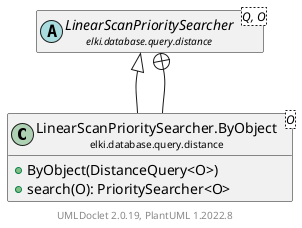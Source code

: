 @startuml
    remove .*\.(Instance|Par|Parameterizer|Factory)$
    set namespaceSeparator none
    hide empty fields
    hide empty methods

    class "<size:14>LinearScanPrioritySearcher.ByObject\n<size:10>elki.database.query.distance" as elki.database.query.distance.LinearScanPrioritySearcher.ByObject<O> [[LinearScanPrioritySearcher.ByObject.html]] {
        +ByObject(DistanceQuery<O>)
        +search(O): PrioritySearcher<O>
    }

    abstract class "<size:14>LinearScanPrioritySearcher\n<size:10>elki.database.query.distance" as elki.database.query.distance.LinearScanPrioritySearcher<Q, O> [[LinearScanPrioritySearcher.html]]
    abstract class "<size:14>LinearScanPrioritySearcher\n<size:10>elki.database.query.distance" as elki.database.query.distance.LinearScanPrioritySearcher<Q, O> [[LinearScanPrioritySearcher.html]]

    elki.database.query.distance.LinearScanPrioritySearcher <|-- elki.database.query.distance.LinearScanPrioritySearcher.ByObject
    elki.database.query.distance.LinearScanPrioritySearcher +-- elki.database.query.distance.LinearScanPrioritySearcher.ByObject

    center footer UMLDoclet 2.0.19, PlantUML 1.2022.8
@enduml
